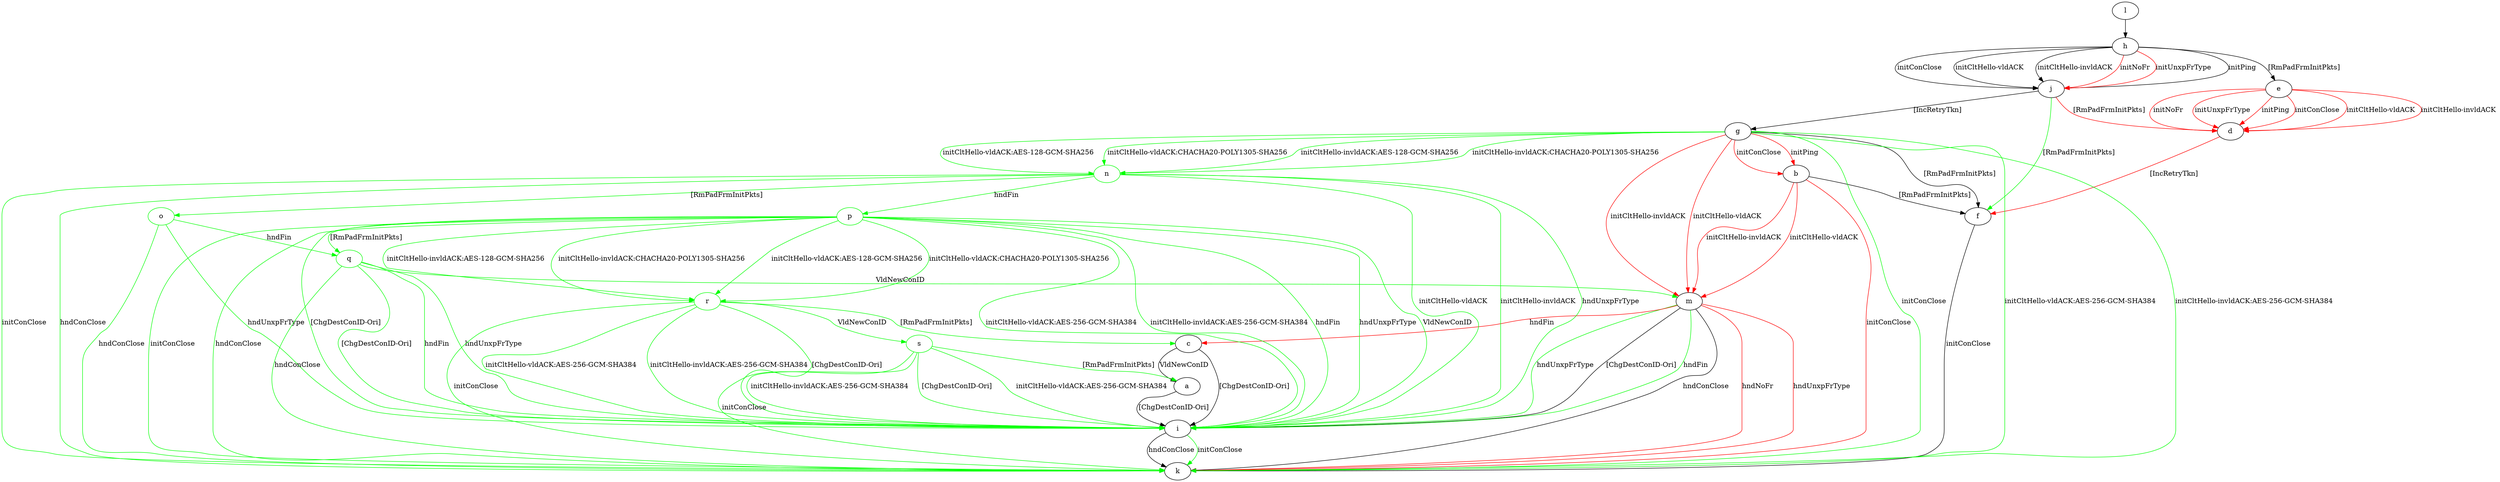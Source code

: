 digraph "" {
	a -> i	[key=0,
		label="[ChgDestConID-Ori] "];
	b -> f	[key=0,
		label="[RmPadFrmInitPkts] "];
	b -> k	[key=0,
		color=red,
		label="initConClose "];
	b -> m	[key=0,
		color=red,
		label="initCltHello-vldACK "];
	b -> m	[key=1,
		color=red,
		label="initCltHello-invldACK "];
	c -> a	[key=0,
		label="VldNewConID "];
	c -> i	[key=0,
		label="[ChgDestConID-Ori] "];
	d -> f	[key=0,
		color=red,
		label="[IncRetryTkn] "];
	e -> d	[key=0,
		color=red,
		label="initPing "];
	e -> d	[key=1,
		color=red,
		label="initConClose "];
	e -> d	[key=2,
		color=red,
		label="initCltHello-vldACK "];
	e -> d	[key=3,
		color=red,
		label="initCltHello-invldACK "];
	e -> d	[key=4,
		color=red,
		label="initNoFr "];
	e -> d	[key=5,
		color=red,
		label="initUnxpFrType "];
	f -> k	[key=0,
		label="initConClose "];
	g -> b	[key=0,
		color=red,
		label="initPing "];
	g -> b	[key=1,
		color=red,
		label="initConClose "];
	g -> f	[key=0,
		label="[RmPadFrmInitPkts] "];
	g -> k	[key=0,
		color=green,
		label="initConClose "];
	g -> k	[key=1,
		color=green,
		label="initCltHello-vldACK:AES-256-GCM-SHA384 "];
	g -> k	[key=2,
		color=green,
		label="initCltHello-invldACK:AES-256-GCM-SHA384 "];
	g -> m	[key=0,
		color=red,
		label="initCltHello-vldACK "];
	g -> m	[key=1,
		color=red,
		label="initCltHello-invldACK "];
	n	[color=green];
	g -> n	[key=0,
		color=green,
		label="initCltHello-vldACK:AES-128-GCM-SHA256 "];
	g -> n	[key=1,
		color=green,
		label="initCltHello-vldACK:CHACHA20-POLY1305-SHA256 "];
	g -> n	[key=2,
		color=green,
		label="initCltHello-invldACK:AES-128-GCM-SHA256 "];
	g -> n	[key=3,
		color=green,
		label="initCltHello-invldACK:CHACHA20-POLY1305-SHA256 "];
	h -> e	[key=0,
		label="[RmPadFrmInitPkts] "];
	h -> j	[key=0,
		label="initPing "];
	h -> j	[key=1,
		label="initConClose "];
	h -> j	[key=2,
		label="initCltHello-vldACK "];
	h -> j	[key=3,
		label="initCltHello-invldACK "];
	h -> j	[key=4,
		color=red,
		label="initNoFr "];
	h -> j	[key=5,
		color=red,
		label="initUnxpFrType "];
	i -> k	[key=0,
		label="hndConClose "];
	i -> k	[key=1,
		color=green,
		label="initConClose "];
	j -> d	[key=0,
		color=red,
		label="[RmPadFrmInitPkts] "];
	j -> f	[key=0,
		color=green,
		label="[RmPadFrmInitPkts] "];
	j -> g	[key=0,
		label="[IncRetryTkn] "];
	l -> h	[key=0];
	m -> c	[key=0,
		color=red,
		label="hndFin "];
	m -> i	[key=0,
		label="[ChgDestConID-Ori] "];
	m -> i	[key=1,
		color=green,
		label="hndFin "];
	m -> i	[key=2,
		color=green,
		label="hndUnxpFrType "];
	m -> k	[key=0,
		label="hndConClose "];
	m -> k	[key=1,
		color=red,
		label="hndNoFr "];
	m -> k	[key=2,
		color=red,
		label="hndUnxpFrType "];
	n -> i	[key=0,
		color=green,
		label="initCltHello-vldACK "];
	n -> i	[key=1,
		color=green,
		label="initCltHello-invldACK "];
	n -> i	[key=2,
		color=green,
		label="hndUnxpFrType "];
	n -> k	[key=0,
		color=green,
		label="initConClose "];
	n -> k	[key=1,
		color=green,
		label="hndConClose "];
	o	[color=green];
	n -> o	[key=0,
		color=green,
		label="[RmPadFrmInitPkts] "];
	p	[color=green];
	n -> p	[key=0,
		color=green,
		label="hndFin "];
	o -> i	[key=0,
		color=green,
		label="hndUnxpFrType "];
	o -> k	[key=0,
		color=green,
		label="hndConClose "];
	q	[color=green];
	o -> q	[key=0,
		color=green,
		label="hndFin "];
	p -> i	[key=0,
		color=green,
		label="initCltHello-vldACK:AES-256-GCM-SHA384 "];
	p -> i	[key=1,
		color=green,
		label="initCltHello-invldACK:AES-256-GCM-SHA384 "];
	p -> i	[key=2,
		color=green,
		label="hndFin "];
	p -> i	[key=3,
		color=green,
		label="hndUnxpFrType "];
	p -> i	[key=4,
		color=green,
		label="VldNewConID "];
	p -> i	[key=5,
		color=green,
		label="[ChgDestConID-Ori] "];
	p -> k	[key=0,
		color=green,
		label="initConClose "];
	p -> k	[key=1,
		color=green,
		label="hndConClose "];
	p -> q	[key=0,
		color=green,
		label="[RmPadFrmInitPkts] "];
	r	[color=green];
	p -> r	[key=0,
		color=green,
		label="initCltHello-vldACK:AES-128-GCM-SHA256 "];
	p -> r	[key=1,
		color=green,
		label="initCltHello-vldACK:CHACHA20-POLY1305-SHA256 "];
	p -> r	[key=2,
		color=green,
		label="initCltHello-invldACK:AES-128-GCM-SHA256 "];
	p -> r	[key=3,
		color=green,
		label="initCltHello-invldACK:CHACHA20-POLY1305-SHA256 "];
	q -> i	[key=0,
		color=green,
		label="hndFin "];
	q -> i	[key=1,
		color=green,
		label="hndUnxpFrType "];
	q -> i	[key=2,
		color=green,
		label="[ChgDestConID-Ori] "];
	q -> k	[key=0,
		color=green,
		label="hndConClose "];
	q -> m	[key=0,
		color=green,
		label="VldNewConID "];
	r -> c	[key=0,
		color=green,
		label="[RmPadFrmInitPkts] "];
	r -> i	[key=0,
		color=green,
		label="initCltHello-vldACK:AES-256-GCM-SHA384 "];
	r -> i	[key=1,
		color=green,
		label="initCltHello-invldACK:AES-256-GCM-SHA384 "];
	r -> i	[key=2,
		color=green,
		label="[ChgDestConID-Ori] "];
	r -> k	[key=0,
		color=green,
		label="initConClose "];
	s	[color=green];
	r -> s	[key=0,
		color=green,
		label="VldNewConID "];
	s -> a	[key=0,
		color=green,
		label="[RmPadFrmInitPkts] "];
	s -> i	[key=0,
		color=green,
		label="initCltHello-vldACK:AES-256-GCM-SHA384 "];
	s -> i	[key=1,
		color=green,
		label="initCltHello-invldACK:AES-256-GCM-SHA384 "];
	s -> i	[key=2,
		color=green,
		label="[ChgDestConID-Ori] "];
	s -> k	[key=0,
		color=green,
		label="initConClose "];
}
